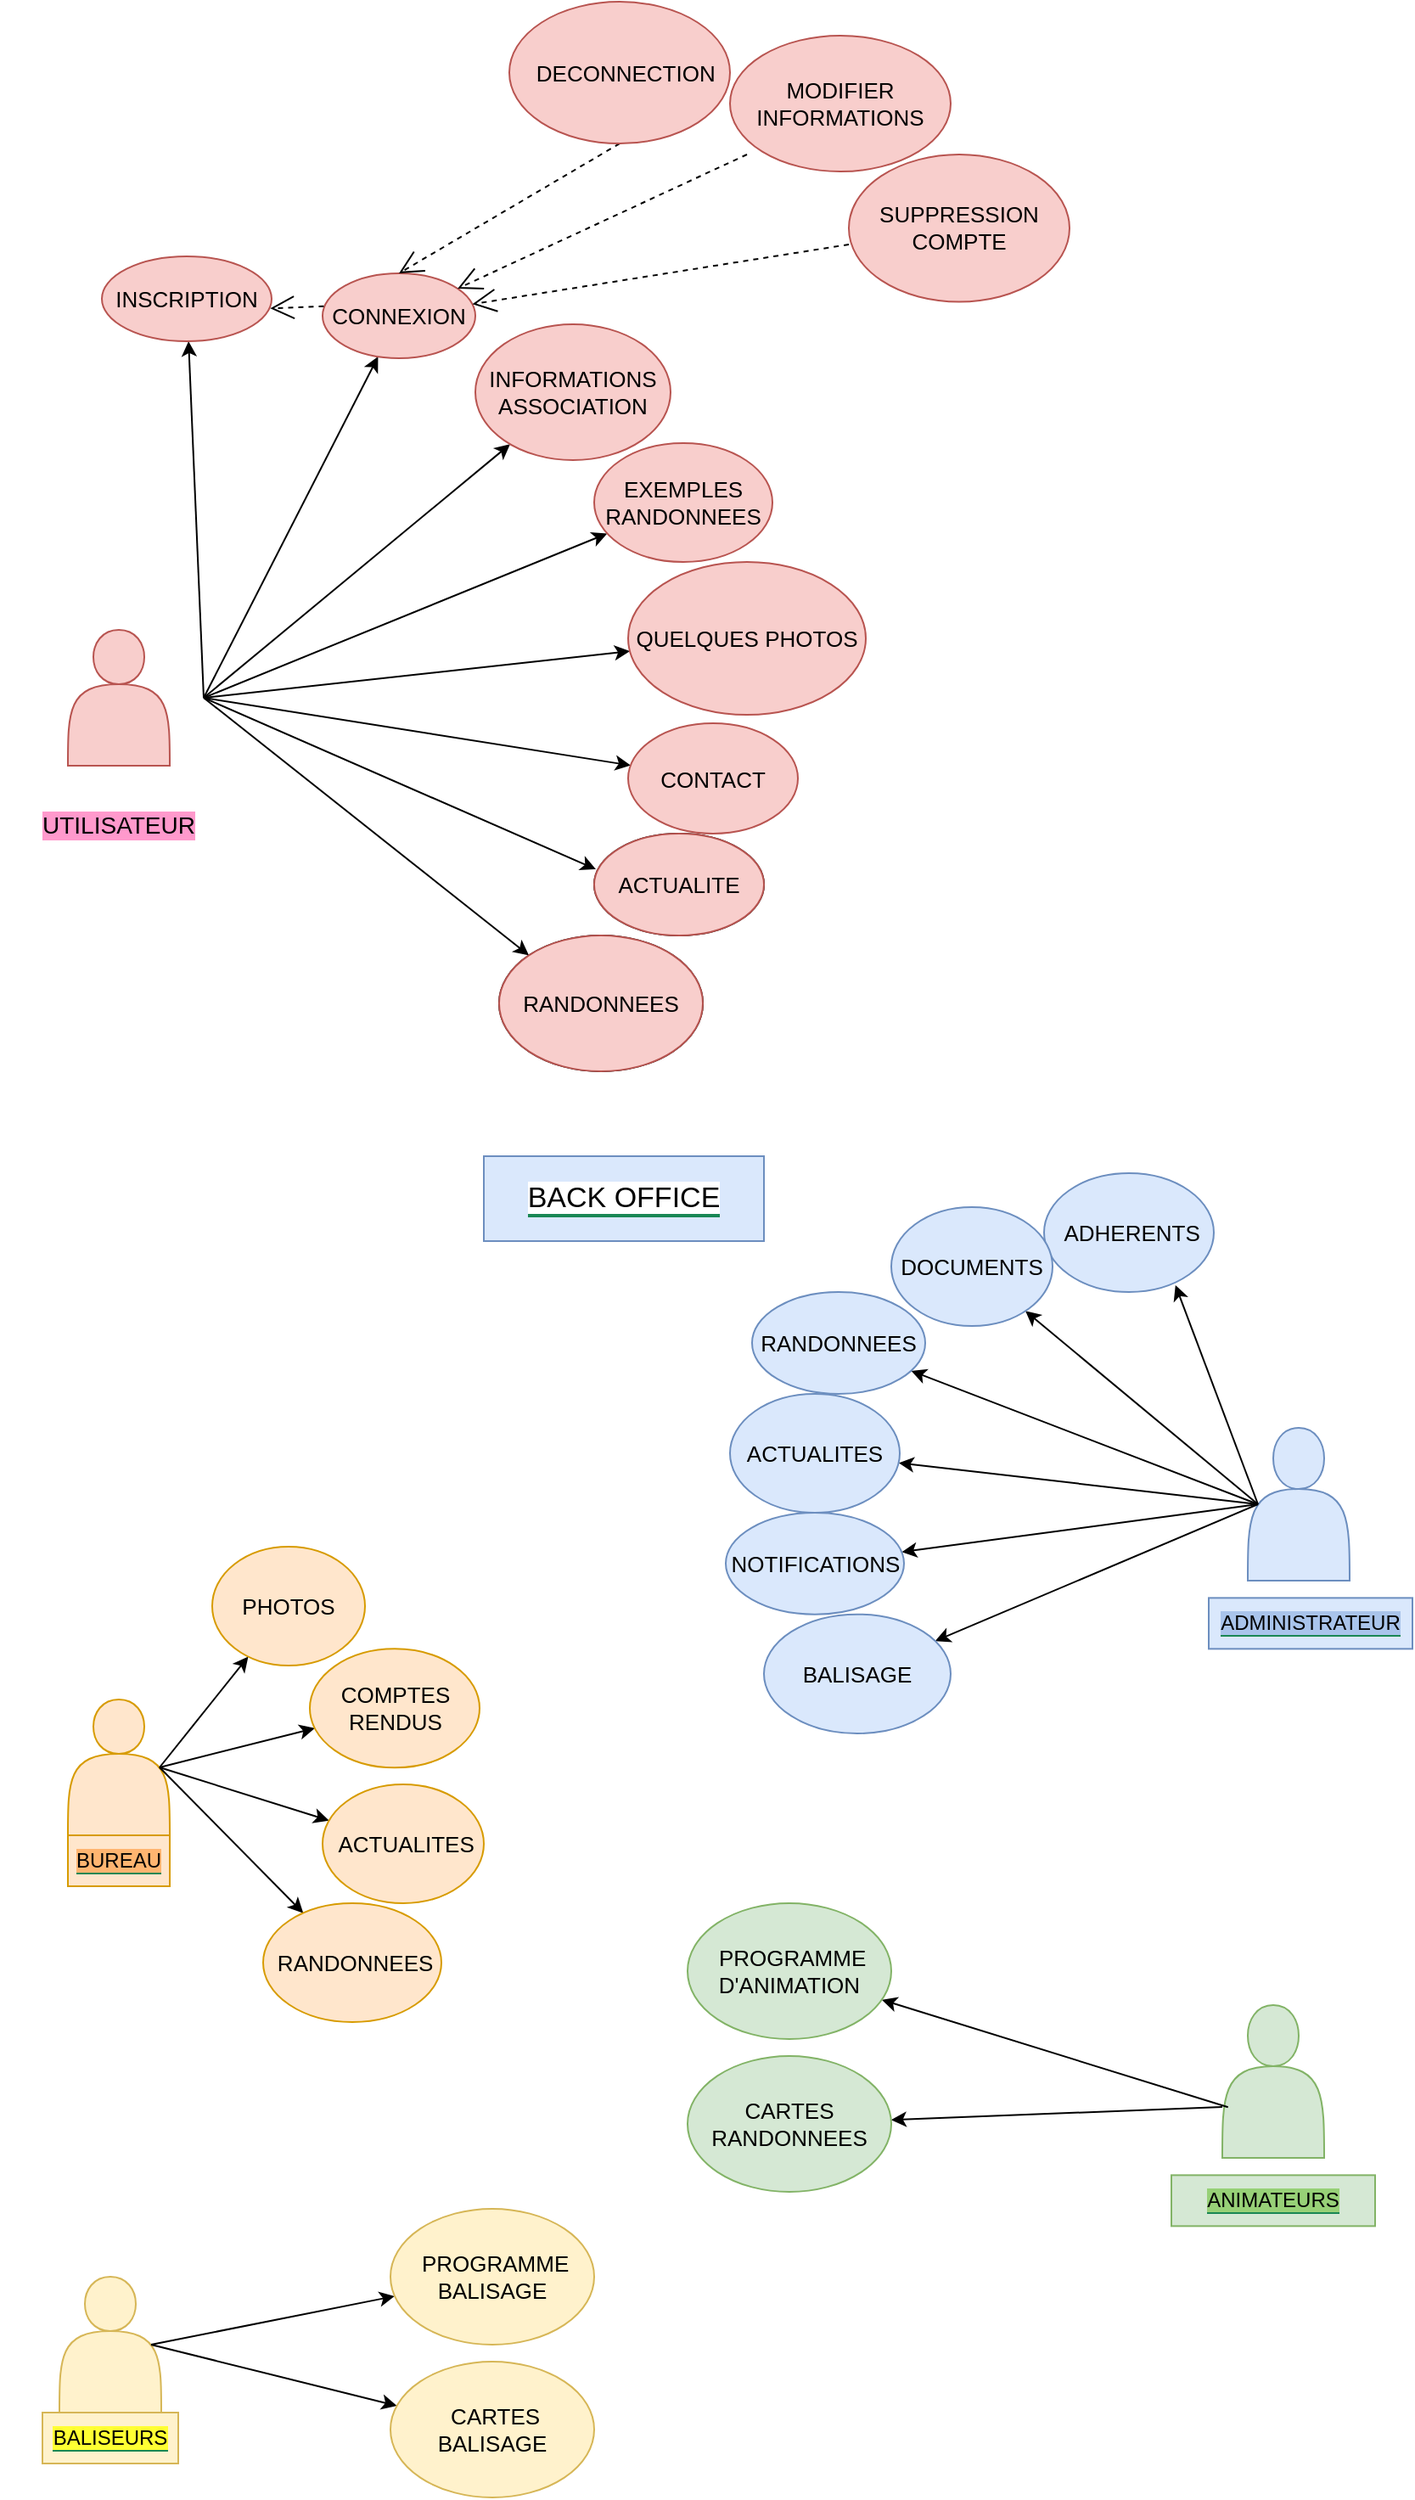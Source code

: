 <mxfile version="20.3.0" type="device"><diagram id="2J2uiG3ift5YbibGEF_k" name="Page-1"><mxGraphModel dx="2067" dy="790" grid="1" gridSize="10" guides="1" tooltips="1" connect="1" arrows="1" fold="1" page="1" pageScale="1" pageWidth="827" pageHeight="1169" math="0" shadow="0"><root><mxCell id="0"/><mxCell id="1" parent="0"/><mxCell id="qhYE-qNGlUP_oM9BlYQm-1" value="" style="shape=actor;whiteSpace=wrap;html=1;fillColor=#f8cecc;strokeColor=#b85450;" parent="1" vertex="1"><mxGeometry x="35" y="410" width="60" height="80" as="geometry"/></mxCell><mxCell id="qhYE-qNGlUP_oM9BlYQm-2" value="" style="shape=actor;whiteSpace=wrap;html=1;fillColor=#dae8fc;strokeColor=#6c8ebf;" parent="1" vertex="1"><mxGeometry x="730" y="880" width="60" height="90" as="geometry"/></mxCell><mxCell id="qhYE-qNGlUP_oM9BlYQm-3" value="" style="endArrow=classic;html=1;rounded=0;" parent="1" target="qhYE-qNGlUP_oM9BlYQm-4" edge="1"><mxGeometry width="50" height="50" relative="1" as="geometry"><mxPoint x="115" y="450" as="sourcePoint"/><mxPoint x="255" y="330" as="targetPoint"/></mxGeometry></mxCell><mxCell id="qhYE-qNGlUP_oM9BlYQm-4" value="INSCRIPTION" style="ellipse;whiteSpace=wrap;html=1;fontSize=13;fillColor=#f8cecc;strokeColor=#b85450;" parent="1" vertex="1"><mxGeometry x="55" y="190" width="100" height="50" as="geometry"/></mxCell><mxCell id="qhYE-qNGlUP_oM9BlYQm-5" value="" style="endArrow=classic;html=1;rounded=0;" parent="1" target="qhYE-qNGlUP_oM9BlYQm-6" edge="1"><mxGeometry width="50" height="50" relative="1" as="geometry"><mxPoint x="115" y="450" as="sourcePoint"/><mxPoint x="434" y="420" as="targetPoint"/></mxGeometry></mxCell><mxCell id="qhYE-qNGlUP_oM9BlYQm-6" value="CONNEXION" style="ellipse;whiteSpace=wrap;html=1;fontSize=13;fillColor=#f8cecc;strokeColor=#b85450;" parent="1" vertex="1"><mxGeometry x="185" y="200" width="90" height="50" as="geometry"/></mxCell><mxCell id="qhYE-qNGlUP_oM9BlYQm-7" value="" style="endArrow=classic;html=1;rounded=0;" parent="1" target="qhYE-qNGlUP_oM9BlYQm-8" edge="1"><mxGeometry width="50" height="50" relative="1" as="geometry"><mxPoint x="115" y="450" as="sourcePoint"/><mxPoint x="395" y="410" as="targetPoint"/></mxGeometry></mxCell><mxCell id="qhYE-qNGlUP_oM9BlYQm-8" value="INFORMATIONS ASSOCIATION" style="ellipse;whiteSpace=wrap;html=1;fontSize=13;fillColor=#f8cecc;strokeColor=#b85450;" parent="1" vertex="1"><mxGeometry x="275" y="230" width="115" height="80" as="geometry"/></mxCell><mxCell id="qhYE-qNGlUP_oM9BlYQm-11" value="" style="endArrow=classic;html=1;rounded=0;" parent="1" target="qhYE-qNGlUP_oM9BlYQm-12" edge="1"><mxGeometry width="50" height="50" relative="1" as="geometry"><mxPoint x="115" y="450" as="sourcePoint"/><mxPoint x="445" y="520" as="targetPoint"/></mxGeometry></mxCell><mxCell id="qhYE-qNGlUP_oM9BlYQm-12" value="EXEMPLES RANDONNEES" style="ellipse;whiteSpace=wrap;html=1;fontSize=13;fillColor=#f8cecc;strokeColor=#b85450;" parent="1" vertex="1"><mxGeometry x="345" y="300" width="105" height="70" as="geometry"/></mxCell><mxCell id="qhYE-qNGlUP_oM9BlYQm-13" value="" style="endArrow=classic;html=1;rounded=0;" parent="1" target="qhYE-qNGlUP_oM9BlYQm-14" edge="1"><mxGeometry width="50" height="50" relative="1" as="geometry"><mxPoint x="115" y="450" as="sourcePoint"/><mxPoint x="624" y="610" as="targetPoint"/></mxGeometry></mxCell><mxCell id="qhYE-qNGlUP_oM9BlYQm-14" value="QUELQUES PHOTOS" style="ellipse;whiteSpace=wrap;html=1;fontSize=13;fillColor=#f8cecc;strokeColor=#b85450;" parent="1" vertex="1"><mxGeometry x="365" y="370" width="140" height="90" as="geometry"/></mxCell><mxCell id="qhYE-qNGlUP_oM9BlYQm-15" value="" style="endArrow=classic;html=1;rounded=0;" parent="1" target="qhYE-qNGlUP_oM9BlYQm-16" edge="1"><mxGeometry width="50" height="50" relative="1" as="geometry"><mxPoint x="115" y="450" as="sourcePoint"/><mxPoint x="585" y="600" as="targetPoint"/></mxGeometry></mxCell><mxCell id="qhYE-qNGlUP_oM9BlYQm-16" value="CONTACT" style="ellipse;whiteSpace=wrap;html=1;fontSize=13;fillColor=#f8cecc;strokeColor=#b85450;" parent="1" vertex="1"><mxGeometry x="365" y="465" width="100" height="65" as="geometry"/></mxCell><mxCell id="qhYE-qNGlUP_oM9BlYQm-20" value="Use" style="endArrow=open;endSize=12;dashed=1;html=1;rounded=0;exitX=0.008;exitY=0.388;exitDx=0;exitDy=0;exitPerimeter=0;entryX=0.992;entryY=0.613;entryDx=0;entryDy=0;entryPerimeter=0;fontColor=none;noLabel=1;" parent="1" source="qhYE-qNGlUP_oM9BlYQm-6" target="qhYE-qNGlUP_oM9BlYQm-4" edge="1"><mxGeometry width="160" relative="1" as="geometry"><mxPoint x="295" y="340" as="sourcePoint"/><mxPoint x="455" y="340" as="targetPoint"/></mxGeometry></mxCell><mxCell id="qhYE-qNGlUP_oM9BlYQm-21" value="Use" style="endArrow=open;endSize=12;dashed=1;rounded=0;fontColor=none;html=1;noLabel=1;" parent="1" target="qhYE-qNGlUP_oM9BlYQm-6" edge="1"><mxGeometry width="160" relative="1" as="geometry"><mxPoint x="435" y="130" as="sourcePoint"/><mxPoint x="455" y="340" as="targetPoint"/></mxGeometry></mxCell><mxCell id="qhYE-qNGlUP_oM9BlYQm-22" value="&lt;font style=&quot;font-size: 13px;&quot;&gt;MODIFIER INFORMATIONS&lt;/font&gt;" style="ellipse;whiteSpace=wrap;html=1;fillColor=#f8cecc;strokeColor=#b85450;fontSize=13;" parent="1" vertex="1"><mxGeometry x="425" y="60" width="130" height="80" as="geometry"/></mxCell><mxCell id="qhYE-qNGlUP_oM9BlYQm-25" value="&lt;font style=&quot;font-size: 13px;&quot;&gt;SUPPRESSION COMPTE&lt;/font&gt;" style="ellipse;whiteSpace=wrap;html=1;fillColor=#f8cecc;strokeColor=#b85450;fontSize=13;" parent="1" vertex="1"><mxGeometry x="495" y="130" width="130" height="86.77" as="geometry"/></mxCell><mxCell id="qhYE-qNGlUP_oM9BlYQm-26" value="Use" style="endArrow=open;endSize=12;dashed=1;rounded=0;fontColor=none;html=1;noLabel=1;entryX=0.5;entryY=0;entryDx=0;entryDy=0;exitX=0.5;exitY=1;exitDx=0;exitDy=0;" parent="1" source="qhYE-qNGlUP_oM9BlYQm-27" target="qhYE-qNGlUP_oM9BlYQm-6" edge="1"><mxGeometry width="160" relative="1" as="geometry"><mxPoint x="315" y="113.54" as="sourcePoint"/><mxPoint x="248.635" y="216.774" as="targetPoint"/></mxGeometry></mxCell><mxCell id="qhYE-qNGlUP_oM9BlYQm-27" value="&lt;font style=&quot;font-size: 13px;&quot;&gt;&amp;nbsp; DECONNECTION&lt;/font&gt;" style="ellipse;whiteSpace=wrap;html=1;fillColor=#f8cecc;strokeColor=#b85450;fontSize=13;" parent="1" vertex="1"><mxGeometry x="295" y="40" width="130" height="83.54" as="geometry"/></mxCell><mxCell id="qhYE-qNGlUP_oM9BlYQm-28" value="Use" style="endArrow=open;endSize=12;dashed=1;rounded=0;fontColor=none;html=1;noLabel=1;" parent="1" target="qhYE-qNGlUP_oM9BlYQm-6" edge="1"><mxGeometry width="160" relative="1" as="geometry"><mxPoint x="495" y="183" as="sourcePoint"/><mxPoint x="428.635" y="286.234" as="targetPoint"/></mxGeometry></mxCell><mxCell id="qhYE-qNGlUP_oM9BlYQm-32" value="ACUALITE" style="ellipse;whiteSpace=wrap;html=1;fontSize=10;fontColor=none;" parent="1" vertex="1"><mxGeometry x="345" y="530" width="100" height="60" as="geometry"/></mxCell><mxCell id="qhYE-qNGlUP_oM9BlYQm-34" value="" style="endArrow=classic;html=1;rounded=0;entryX=0.01;entryY=0.35;entryDx=0;entryDy=0;entryPerimeter=0;" parent="1" target="qhYE-qNGlUP_oM9BlYQm-32" edge="1"><mxGeometry width="50" height="50" relative="1" as="geometry"><mxPoint x="115" y="450" as="sourcePoint"/><mxPoint x="376.392" y="499.885" as="targetPoint"/></mxGeometry></mxCell><mxCell id="qhYE-qNGlUP_oM9BlYQm-35" value="RANDONNEES" style="ellipse;whiteSpace=wrap;html=1;fontSize=10;fontColor=none;" parent="1" vertex="1"><mxGeometry x="289" y="590" width="120" height="80" as="geometry"/></mxCell><mxCell id="qhYE-qNGlUP_oM9BlYQm-36" value="" style="endArrow=classic;html=1;rounded=0;fontSize=10;fontColor=none;entryX=0;entryY=0;entryDx=0;entryDy=0;" parent="1" target="qhYE-qNGlUP_oM9BlYQm-35" edge="1"><mxGeometry width="50" height="50" relative="1" as="geometry"><mxPoint x="115" y="450" as="sourcePoint"/><mxPoint x="395" y="470" as="targetPoint"/></mxGeometry></mxCell><mxCell id="qhYE-qNGlUP_oM9BlYQm-66" value="&lt;span style=&quot;background-color: rgb(169, 196, 235);&quot;&gt;ADMINISTRATEUR&lt;/span&gt;" style="text;html=1;strokeColor=#6c8ebf;fillColor=#dae8fc;align=center;verticalAlign=middle;whiteSpace=wrap;rounded=0;labelBackgroundColor=#198754;fontSize=12;" parent="1" vertex="1"><mxGeometry x="707" y="980.18" width="120" height="30" as="geometry"/></mxCell><mxCell id="qhYE-qNGlUP_oM9BlYQm-85" value="" style="endArrow=classic;html=1;rounded=0;fontSize=12;fontColor=#FFFFFF;entryX=0.774;entryY=0.942;entryDx=0;entryDy=0;entryPerimeter=0;exitX=0.1;exitY=0.5;exitDx=0;exitDy=0;exitPerimeter=0;" parent="1" source="qhYE-qNGlUP_oM9BlYQm-2" target="qhYE-qNGlUP_oM9BlYQm-108" edge="1"><mxGeometry width="50" height="50" relative="1" as="geometry"><mxPoint x="730" y="900" as="sourcePoint"/><mxPoint x="520" y="800" as="targetPoint"/></mxGeometry></mxCell><mxCell id="qhYE-qNGlUP_oM9BlYQm-86" value="" style="endArrow=classic;html=1;rounded=0;fontSize=12;fontColor=#FFFFFF;exitX=0.1;exitY=0.5;exitDx=0;exitDy=0;exitPerimeter=0;" parent="1" source="qhYE-qNGlUP_oM9BlYQm-2" target="qhYE-qNGlUP_oM9BlYQm-110" edge="1"><mxGeometry width="50" height="50" relative="1" as="geometry"><mxPoint x="680" y="925" as="sourcePoint"/><mxPoint x="470" y="910" as="targetPoint"/></mxGeometry></mxCell><mxCell id="qhYE-qNGlUP_oM9BlYQm-87" value="" style="endArrow=classic;html=1;rounded=0;fontSize=12;fontColor=#FFFFFF;exitX=0.1;exitY=0.5;exitDx=0;exitDy=0;exitPerimeter=0;" parent="1" source="qhYE-qNGlUP_oM9BlYQm-2" target="qhYE-qNGlUP_oM9BlYQm-109" edge="1"><mxGeometry width="50" height="50" relative="1" as="geometry"><mxPoint x="690" y="900" as="sourcePoint"/><mxPoint x="480" y="860" as="targetPoint"/></mxGeometry></mxCell><mxCell id="qhYE-qNGlUP_oM9BlYQm-88" value="" style="endArrow=classic;html=1;rounded=0;fontSize=12;fontColor=#FFFFFF;exitX=0.1;exitY=0.5;exitDx=0;exitDy=0;exitPerimeter=0;" parent="1" source="qhYE-qNGlUP_oM9BlYQm-2" target="qhYE-qNGlUP_oM9BlYQm-111" edge="1"><mxGeometry width="50" height="50" relative="1" as="geometry"><mxPoint x="700" y="960" as="sourcePoint"/><mxPoint x="460" y="970" as="targetPoint"/></mxGeometry></mxCell><mxCell id="qhYE-qNGlUP_oM9BlYQm-89" value="" style="shape=actor;whiteSpace=wrap;html=1;fillColor=#ffe6cc;strokeColor=#d79b00;" parent="1" vertex="1"><mxGeometry x="35" y="1040" width="60" height="80" as="geometry"/></mxCell><mxCell id="qhYE-qNGlUP_oM9BlYQm-90" value="&lt;span style=&quot;background-color: rgb(255, 181, 112);&quot;&gt;BUREAU&lt;/span&gt;" style="text;html=1;strokeColor=#d79b00;fillColor=#ffe6cc;align=center;verticalAlign=middle;whiteSpace=wrap;rounded=0;fontSize=12;labelBackgroundColor=#198754;" parent="1" vertex="1"><mxGeometry x="35" y="1120" width="60" height="30" as="geometry"/></mxCell><mxCell id="qhYE-qNGlUP_oM9BlYQm-91" value="" style="endArrow=classic;html=1;rounded=0;fontSize=12;fontColor=#FFFFFF;exitX=0.9;exitY=0.5;exitDx=0;exitDy=0;exitPerimeter=0;" parent="1" source="qhYE-qNGlUP_oM9BlYQm-89" target="qhYE-qNGlUP_oM9BlYQm-118" edge="1"><mxGeometry width="50" height="50" relative="1" as="geometry"><mxPoint x="360" y="1130" as="sourcePoint"/><mxPoint x="200" y="1000" as="targetPoint"/></mxGeometry></mxCell><mxCell id="qhYE-qNGlUP_oM9BlYQm-92" value="" style="endArrow=classic;html=1;rounded=0;fontSize=12;fontColor=#FFFFFF;exitX=0.9;exitY=0.5;exitDx=0;exitDy=0;exitPerimeter=0;" parent="1" source="qhYE-qNGlUP_oM9BlYQm-89" target="qhYE-qNGlUP_oM9BlYQm-119" edge="1"><mxGeometry width="50" height="50" relative="1" as="geometry"><mxPoint x="99" y="1090" as="sourcePoint"/><mxPoint x="220" y="1040" as="targetPoint"/></mxGeometry></mxCell><mxCell id="qhYE-qNGlUP_oM9BlYQm-93" value="" style="endArrow=classic;html=1;rounded=0;fontSize=12;fontColor=#FFFFFF;exitX=0.9;exitY=0.5;exitDx=0;exitDy=0;exitPerimeter=0;" parent="1" source="qhYE-qNGlUP_oM9BlYQm-89" target="qhYE-qNGlUP_oM9BlYQm-120" edge="1"><mxGeometry width="50" height="50" relative="1" as="geometry"><mxPoint x="109" y="1100" as="sourcePoint"/><mxPoint x="250" y="1080" as="targetPoint"/></mxGeometry></mxCell><mxCell id="qhYE-qNGlUP_oM9BlYQm-94" value="" style="endArrow=classic;html=1;rounded=0;fontSize=12;fontColor=#FFFFFF;exitX=0.9;exitY=0.5;exitDx=0;exitDy=0;exitPerimeter=0;" parent="1" source="qhYE-qNGlUP_oM9BlYQm-89" target="qhYE-qNGlUP_oM9BlYQm-121" edge="1"><mxGeometry width="50" height="50" relative="1" as="geometry"><mxPoint x="119" y="1110" as="sourcePoint"/><mxPoint x="240" y="1120" as="targetPoint"/></mxGeometry></mxCell><mxCell id="qhYE-qNGlUP_oM9BlYQm-95" value="" style="shape=actor;whiteSpace=wrap;html=1;fillColor=#d5e8d4;strokeColor=#82b366;" parent="1" vertex="1"><mxGeometry x="715" y="1220" width="60" height="90" as="geometry"/></mxCell><mxCell id="qhYE-qNGlUP_oM9BlYQm-96" value="&lt;span style=&quot;background-color: rgb(151, 208, 119);&quot;&gt;ANIMATEURS&lt;/span&gt;" style="text;html=1;strokeColor=#82b366;fillColor=#d5e8d4;align=center;verticalAlign=middle;whiteSpace=wrap;rounded=0;labelBackgroundColor=#198754;fontSize=12;" parent="1" vertex="1"><mxGeometry x="685" y="1320.18" width="120" height="30" as="geometry"/></mxCell><mxCell id="qhYE-qNGlUP_oM9BlYQm-97" value="" style="endArrow=classic;html=1;rounded=0;fontSize=12;fontColor=#FFFFFF;exitX=0.056;exitY=0.668;exitDx=0;exitDy=0;exitPerimeter=0;" parent="1" source="qhYE-qNGlUP_oM9BlYQm-95" target="qhYE-qNGlUP_oM9BlYQm-117" edge="1"><mxGeometry width="50" height="50" relative="1" as="geometry"><mxPoint x="285" y="1330" as="sourcePoint"/><mxPoint x="480" y="1210" as="targetPoint"/></mxGeometry></mxCell><mxCell id="qhYE-qNGlUP_oM9BlYQm-99" value="" style="endArrow=classic;html=1;rounded=0;fontSize=12;fontColor=#FFFFFF;" parent="1" target="qhYE-qNGlUP_oM9BlYQm-116" edge="1"><mxGeometry width="50" height="50" relative="1" as="geometry"><mxPoint x="715" y="1280" as="sourcePoint"/><mxPoint x="465" y="1200" as="targetPoint"/></mxGeometry></mxCell><mxCell id="qhYE-qNGlUP_oM9BlYQm-101" value="" style="shape=actor;whiteSpace=wrap;html=1;fillColor=#fff2cc;strokeColor=#d6b656;" parent="1" vertex="1"><mxGeometry x="30" y="1380" width="60" height="80" as="geometry"/></mxCell><mxCell id="qhYE-qNGlUP_oM9BlYQm-102" value="&lt;span style=&quot;background-color: rgb(255, 255, 51);&quot;&gt;BALISEURS&lt;/span&gt;" style="text;html=1;strokeColor=#d6b656;fillColor=#fff2cc;align=center;verticalAlign=middle;whiteSpace=wrap;rounded=0;fontSize=12;labelBackgroundColor=#198754;" parent="1" vertex="1"><mxGeometry x="20" y="1460" width="80" height="30" as="geometry"/></mxCell><mxCell id="qhYE-qNGlUP_oM9BlYQm-103" value="" style="endArrow=classic;html=1;rounded=0;fontSize=12;fontColor=#FFFFFF;exitX=0.9;exitY=0.5;exitDx=0;exitDy=0;exitPerimeter=0;" parent="1" source="qhYE-qNGlUP_oM9BlYQm-101" target="qhYE-qNGlUP_oM9BlYQm-115" edge="1"><mxGeometry width="50" height="50" relative="1" as="geometry"><mxPoint x="355" y="1470" as="sourcePoint"/><mxPoint x="195" y="1340" as="targetPoint"/></mxGeometry></mxCell><mxCell id="qhYE-qNGlUP_oM9BlYQm-104" value="" style="endArrow=classic;html=1;rounded=0;fontSize=12;fontColor=#FFFFFF;exitX=0.9;exitY=0.5;exitDx=0;exitDy=0;exitPerimeter=0;" parent="1" source="qhYE-qNGlUP_oM9BlYQm-101" target="qhYE-qNGlUP_oM9BlYQm-114" edge="1"><mxGeometry width="50" height="50" relative="1" as="geometry"><mxPoint x="94" y="1430" as="sourcePoint"/><mxPoint x="235" y="1370" as="targetPoint"/></mxGeometry></mxCell><mxCell id="qhYE-qNGlUP_oM9BlYQm-107" value="&lt;font style=&quot;font-size: 17px; background-color: rgb(255, 255, 255);&quot;&gt;BACK OFFICE&lt;/font&gt;" style="text;html=1;strokeColor=#6c8ebf;fillColor=#dae8fc;align=center;verticalAlign=middle;whiteSpace=wrap;rounded=0;labelBackgroundColor=#198754;fontSize=12;" parent="1" vertex="1"><mxGeometry x="280" y="720" width="165" height="50" as="geometry"/></mxCell><mxCell id="qhYE-qNGlUP_oM9BlYQm-108" value="&lt;span style=&quot;font-size: 13px;&quot;&gt;&lt;font color=&quot;#000000&quot; style=&quot;font-size: 13px;&quot;&gt;&amp;nbsp;ADHERENTS&lt;/font&gt;&lt;/span&gt;" style="ellipse;whiteSpace=wrap;html=1;labelBackgroundColor=none;fontSize=13;fillColor=#dae8fc;strokeColor=#6c8ebf;" parent="1" vertex="1"><mxGeometry x="610" y="730" width="100" height="70" as="geometry"/></mxCell><mxCell id="qhYE-qNGlUP_oM9BlYQm-109" value="DOCUMENTS" style="ellipse;whiteSpace=wrap;html=1;labelBackgroundColor=none;fontSize=13;fillColor=#dae8fc;strokeColor=#6c8ebf;" parent="1" vertex="1"><mxGeometry x="520" y="750" width="95" height="70" as="geometry"/></mxCell><mxCell id="qhYE-qNGlUP_oM9BlYQm-110" value="RANDONNEES" style="ellipse;whiteSpace=wrap;html=1;labelBackgroundColor=none;fontSize=13;fillColor=#dae8fc;strokeColor=#6c8ebf;" parent="1" vertex="1"><mxGeometry x="438" y="800" width="102" height="60" as="geometry"/></mxCell><mxCell id="qhYE-qNGlUP_oM9BlYQm-111" value="ACTUALITES" style="ellipse;whiteSpace=wrap;html=1;labelBackgroundColor=none;fontSize=13;fillColor=#dae8fc;strokeColor=#6c8ebf;" parent="1" vertex="1"><mxGeometry x="425" y="860" width="100" height="70" as="geometry"/></mxCell><mxCell id="qhYE-qNGlUP_oM9BlYQm-112" value="" style="endArrow=classic;html=1;rounded=0;fontSize=17;fontColor=#000000;exitX=0.1;exitY=0.5;exitDx=0;exitDy=0;exitPerimeter=0;" parent="1" source="qhYE-qNGlUP_oM9BlYQm-2" target="qhYE-qNGlUP_oM9BlYQm-113" edge="1"><mxGeometry width="50" height="50" relative="1" as="geometry"><mxPoint x="360" y="990" as="sourcePoint"/><mxPoint x="530" y="980" as="targetPoint"/></mxGeometry></mxCell><mxCell id="qhYE-qNGlUP_oM9BlYQm-113" value="&lt;font style=&quot;font-size: 13px;&quot;&gt;NOTIFICATIONS&lt;/font&gt;" style="ellipse;whiteSpace=wrap;html=1;labelBackgroundColor=none;fontSize=13;fillColor=#dae8fc;strokeColor=#6c8ebf;" parent="1" vertex="1"><mxGeometry x="422.5" y="930" width="105" height="59.82" as="geometry"/></mxCell><mxCell id="qhYE-qNGlUP_oM9BlYQm-114" value="&amp;nbsp;CARTES BALISAGE" style="ellipse;whiteSpace=wrap;html=1;labelBackgroundColor=none;fontSize=13;fillColor=#fff2cc;strokeColor=#d6b656;" parent="1" vertex="1"><mxGeometry x="225" y="1430" width="120" height="80" as="geometry"/></mxCell><mxCell id="qhYE-qNGlUP_oM9BlYQm-115" value="&amp;nbsp;PROGRAMME BALISAGE" style="ellipse;whiteSpace=wrap;html=1;labelBackgroundColor=none;fontSize=13;fillColor=#fff2cc;strokeColor=#d6b656;" parent="1" vertex="1"><mxGeometry x="225" y="1340" width="120" height="80" as="geometry"/></mxCell><mxCell id="qhYE-qNGlUP_oM9BlYQm-116" value="CARTES RANDONNEES" style="ellipse;whiteSpace=wrap;html=1;labelBackgroundColor=none;fontSize=13;fillColor=#d5e8d4;strokeColor=#82b366;" parent="1" vertex="1"><mxGeometry x="400" y="1250" width="120" height="80" as="geometry"/></mxCell><mxCell id="qhYE-qNGlUP_oM9BlYQm-117" value="&amp;nbsp;PROGRAMME D'ANIMATION" style="ellipse;whiteSpace=wrap;html=1;labelBackgroundColor=none;fontSize=13;fillColor=#d5e8d4;strokeColor=#82b366;" parent="1" vertex="1"><mxGeometry x="400" y="1160" width="120" height="80" as="geometry"/></mxCell><mxCell id="qhYE-qNGlUP_oM9BlYQm-118" value="PHOTOS" style="ellipse;whiteSpace=wrap;html=1;labelBackgroundColor=none;fontSize=13;fillColor=#ffe6cc;strokeColor=#d79b00;" parent="1" vertex="1"><mxGeometry x="120" y="950" width="90" height="70" as="geometry"/></mxCell><mxCell id="qhYE-qNGlUP_oM9BlYQm-119" value="COMPTES RENDUS" style="ellipse;whiteSpace=wrap;html=1;labelBackgroundColor=none;fontSize=13;fillColor=#ffe6cc;strokeColor=#d79b00;" parent="1" vertex="1"><mxGeometry x="177.5" y="1010.18" width="100" height="70" as="geometry"/></mxCell><mxCell id="qhYE-qNGlUP_oM9BlYQm-120" value="&amp;nbsp;ACTUALITES" style="ellipse;whiteSpace=wrap;html=1;labelBackgroundColor=none;fontSize=13;fillColor=#ffe6cc;strokeColor=#d79b00;" parent="1" vertex="1"><mxGeometry x="185" y="1090" width="95" height="70" as="geometry"/></mxCell><mxCell id="qhYE-qNGlUP_oM9BlYQm-121" value="&amp;nbsp;RANDONNEES" style="ellipse;whiteSpace=wrap;html=1;labelBackgroundColor=none;fontSize=13;fillColor=#ffe6cc;strokeColor=#d79b00;" parent="1" vertex="1"><mxGeometry x="150" y="1160" width="105" height="70" as="geometry"/></mxCell><mxCell id="qhYE-qNGlUP_oM9BlYQm-122" value="" style="endArrow=classic;html=1;rounded=0;fontSize=10;fontColor=#000000;exitX=0.1;exitY=0.5;exitDx=0;exitDy=0;exitPerimeter=0;" parent="1" source="qhYE-qNGlUP_oM9BlYQm-2" target="qhYE-qNGlUP_oM9BlYQm-123" edge="1"><mxGeometry width="50" height="50" relative="1" as="geometry"><mxPoint x="360" y="940" as="sourcePoint"/><mxPoint x="540" y="990" as="targetPoint"/></mxGeometry></mxCell><mxCell id="qhYE-qNGlUP_oM9BlYQm-123" value="BALISAGE" style="ellipse;whiteSpace=wrap;html=1;labelBackgroundColor=none;fontSize=13;fillColor=#dae8fc;strokeColor=#6c8ebf;" parent="1" vertex="1"><mxGeometry x="445" y="989.82" width="110" height="70.18" as="geometry"/></mxCell><mxCell id="AM_cFR1zoGIWxrnk5m_i-1" value="RANDONNEES" style="ellipse;whiteSpace=wrap;html=1;fontSize=13;fillColor=#f8cecc;strokeColor=#b85450;" parent="1" vertex="1"><mxGeometry x="289" y="590" width="120" height="80" as="geometry"/></mxCell><mxCell id="AM_cFR1zoGIWxrnk5m_i-2" value="ACTUALITE" style="ellipse;whiteSpace=wrap;html=1;fontSize=13;fillColor=#f8cecc;strokeColor=#b85450;" parent="1" vertex="1"><mxGeometry x="345" y="530" width="100" height="60" as="geometry"/></mxCell><mxCell id="AM_cFR1zoGIWxrnk5m_i-3" value="&lt;font color=&quot;#000000&quot; style=&quot;font-size: 14px;&quot;&gt;UTILISATEUR&lt;/font&gt;" style="text;html=1;strokeColor=none;fillColor=none;align=center;verticalAlign=middle;whiteSpace=wrap;rounded=0;labelBackgroundColor=#FF99CC;fontSize=14;fontColor=#FFFFFF;" parent="1" vertex="1"><mxGeometry x="-5" y="500" width="140" height="50" as="geometry"/></mxCell></root></mxGraphModel></diagram></mxfile>